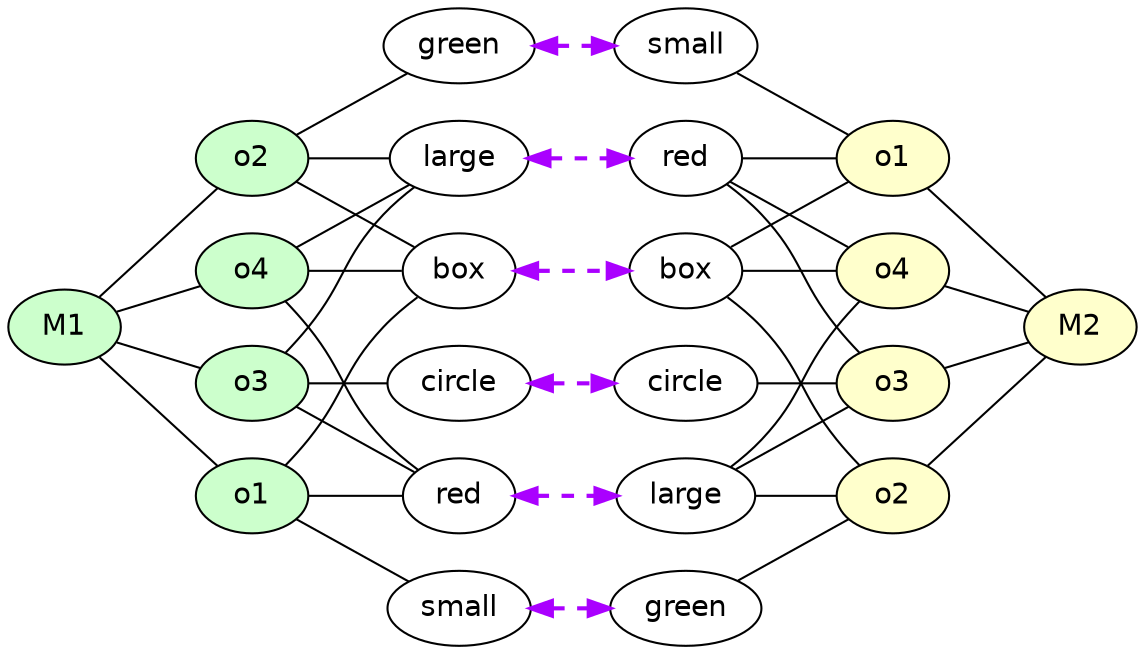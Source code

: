 strict digraph G {
	graph [bb="0,0,531.19,306",
		rankdir=LR
	];
	node [label="\N"];
	M1	 [fillcolor="#CCFFCC",
		fontname=Helvetica,
		height=0.5,
		pos="27,153",
		shape=oval,
		style=filled,
		width=0.75];
	o1_1	 [fillcolor="#CCFFCC",
		fontname=Helvetica,
		height=0.5,
		label=o1,
		pos="117,72",
		shape=oval,
		style=filled,
		width=0.75];
	M1 -> o1_1	 [constraint=true,
		dir=none,
		penwidth=1,
		pos="43.09,138.52 59.371,123.87 84.406,101.33 100.75,86.629"];
	o2_1	 [fillcolor="#CCFFCC",
		fontname=Helvetica,
		height=0.5,
		label=o2,
		pos="117,234",
		shape=oval,
		style=filled,
		width=0.75];
	M1 -> o2_1	 [constraint=true,
		dir=none,
		penwidth=1,
		pos="43.09,167.48 59.371,182.13 84.406,204.67 100.75,219.37"];
	o3_1	 [fillcolor="#CCFFCC",
		fontname=Helvetica,
		height=0.5,
		label=o3,
		pos="117,126",
		shape=oval,
		style=filled,
		width=0.75];
	M1 -> o3_1	 [constraint=true,
		dir=none,
		penwidth=1,
		pos="52.07,145.48 64.657,141.7 79.851,137.14 92.375,133.39"];
	o4_1	 [fillcolor="#CCFFCC",
		fontname=Helvetica,
		height=0.5,
		label=o4,
		pos="117,180",
		shape=oval,
		style=filled,
		width=0.75];
	M1 -> o4_1	 [constraint=true,
		dir=none,
		penwidth=1,
		pos="52.07,160.52 64.657,164.3 79.851,168.86 92.375,172.61"];
	M2	 [fillcolor="#FFFFCC",
		fontname=Helvetica,
		height=0.5,
		pos="504.19,153",
		shape=oval,
		style=filled,
		width=0.75];
	red_1	 [fontname=Helvetica,
		height=0.5,
		label=red,
		pos="213.8,126",
		shape=oval,
		width=0.75];
	o1_1 -> red_1	 [constraint=true,
		dir=none,
		pos="138,83.717 154.24,92.775 176.61,105.25 192.83,114.31"];
	box_1	 [fontname=Helvetica,
		height=0.5,
		label=box,
		pos="213.8,180",
		shape=oval,
		width=0.75];
	o1_1 -> box_1	 [constraint=true,
		dir=none,
		pos="132.97,86.922 136.74,90.724 140.64,94.899 144,99 162.29,121.31 160.5,131.75 180,153 184.47,157.87 189.86,162.58 195.01,166.67"];
	small_1	 [fontname=Helvetica,
		height=0.5,
		label=small,
		pos="213.8,18",
		shape=oval,
		width=0.88464];
	o1_1 -> small_1	 [constraint=true,
		dir=none,
		pos="138,60.283 153.57,51.597 174.78,39.766 190.8,30.827"];
	large_2	 [fontname=Helvetica,
		height=0.5,
		label=large,
		pos="317.39,126",
		shape=oval,
		width=0.86659];
	red_1 -> large_2	 [color="#AA00FF",
		constraint=true,
		dir=both,
		penwidth=2,
		pos="s,241.02,126 e,285.95,126 251.14,126 259.16,126 267.69,126 275.86,126",
		style=dashed];
	o1_2	 [fillcolor="#FFFFCC",
		fontname=Helvetica,
		height=0.5,
		label=o1,
		pos="414.19,234",
		shape=oval,
		style=filled,
		width=0.75];
	o1_2 -> M2	 [constraint=true,
		dir=none,
		penwidth=1,
		pos="430.28,219.52 446.56,204.87 471.59,182.33 487.93,167.63"];
	red_2	 [fontname=Helvetica,
		height=0.5,
		label=red,
		pos="317.39,234",
		shape=oval,
		width=0.75];
	red_2 -> o1_2	 [constraint=true,
		dir=none,
		pos="344.61,234 357.92,234 373.89,234 387.17,234"];
	o3_2	 [fillcolor="#FFFFCC",
		fontname=Helvetica,
		height=0.5,
		label=o3,
		pos="414.19,126",
		shape=oval,
		style=filled,
		width=0.75];
	red_2 -> o3_2	 [constraint=true,
		dir=none,
		pos="336.18,220.67 341.33,216.58 346.72,211.87 351.19,207 370.69,185.75 368.9,175.31 387.19,153 390.55,148.9 394.45,144.72 398.22,140.92"];
	o4_2	 [fillcolor="#FFFFCC",
		fontname=Helvetica,
		height=0.5,
		label=o4,
		pos="414.19,180",
		shape=oval,
		style=filled,
		width=0.75];
	red_2 -> o4_2	 [constraint=true,
		dir=none,
		pos="338.39,222.28 354.63,213.23 377,200.75 393.23,191.69"];
	box_2	 [fontname=Helvetica,
		height=0.5,
		label=box,
		pos="317.39,180",
		shape=oval,
		width=0.75];
	box_1 -> box_2	 [color="#AA00FF",
		constraint=true,
		dir=both,
		penwidth=2,
		pos="s,241.02,180 e,290.35,180 251.07,180 260.51,180 270.64,180 280.07,180",
		style=dashed];
	box_2 -> o1_2	 [constraint=true,
		dir=none,
		pos="338.39,191.72 354.63,200.77 377,213.25 393.23,222.31"];
	o2_2	 [fillcolor="#FFFFCC",
		fontname=Helvetica,
		height=0.5,
		label=o2,
		pos="414.19,72",
		shape=oval,
		style=filled,
		width=0.75];
	box_2 -> o2_2	 [constraint=true,
		dir=none,
		pos="336.18,166.67 341.33,162.58 346.72,157.87 351.19,153 370.69,131.75 368.9,121.31 387.19,99 390.55,94.899 394.45,90.724 398.22,86.922"];
	box_2 -> o4_2	 [constraint=true,
		dir=none,
		pos="344.61,180 357.92,180 373.89,180 387.17,180"];
	green_2	 [fontname=Helvetica,
		height=0.5,
		label=green,
		pos="317.39,18",
		shape=oval,
		width=0.93881];
	small_1 -> green_2	 [color="#AA00FF",
		constraint=true,
		dir=both,
		penwidth=2,
		pos="s,245.72,18 e,283.23,18 255.78,18 261.49,18 267.35,18 273.1,18",
		style=dashed];
	small_2	 [fontname=Helvetica,
		height=0.5,
		label=small,
		pos="317.39,288",
		shape=oval,
		width=0.88464];
	small_2 -> o1_2	 [constraint=true,
		dir=none,
		pos="340.33,275.2 356.43,266.22 377.79,254.31 393.39,245.6"];
	o2_1 -> box_1	 [constraint=true,
		dir=none,
		pos="138,222.28 154.24,213.23 176.61,200.75 192.83,191.69"];
	green_1	 [fontname=Helvetica,
		height=0.5,
		label=green,
		pos="213.8,288",
		shape=oval,
		width=0.93881];
	o2_1 -> green_1	 [constraint=true,
		dir=none,
		pos="138,245.72 153.35,254.28 174.18,265.9 190.11,274.79"];
	large_1	 [fontname=Helvetica,
		height=0.5,
		label=large,
		pos="213.8,234",
		shape=oval,
		width=0.86659];
	o2_1 -> large_1	 [constraint=true,
		dir=none,
		pos="144.22,234 156.08,234 170.04,234 182.34,234"];
	green_1 -> small_2	 [color="#AA00FF",
		constraint=true,
		dir=both,
		penwidth=2,
		pos="s,247.72,288 e,285.5,288 257.96,288 263.74,288 269.66,288 275.4,288",
		style=dashed];
	o2_2 -> M2	 [constraint=true,
		dir=none,
		penwidth=1,
		pos="430.28,86.481 446.56,101.13 471.59,123.67 487.93,138.37"];
	green_2 -> o2_2	 [constraint=true,
		dir=none,
		pos="340.82,31.072 356.83,39.999 377.84,51.724 393.28,60.335"];
	large_1 -> red_2	 [color="#AA00FF",
		constraint=true,
		dir=both,
		penwidth=2,
		pos="s,245.16,234 e,290.34,234 255.28,234 263.49,234 272.05,234 280.11,234",
		style=dashed];
	large_2 -> o2_2	 [constraint=true,
		dir=none,
		pos="339.84,113.48 355.93,104.5 377.44,92.501 393.18,83.717"];
	large_2 -> o3_2	 [constraint=true,
		dir=none,
		pos="348.82,126 361.18,126 375.24,126 387.14,126"];
	large_2 -> o4_2	 [constraint=true,
		dir=none,
		pos="339.84,138.52 355.93,147.5 377.44,159.5 393.18,168.28"];
	o3_1 -> red_1	 [constraint=true,
		dir=none,
		pos="144.22,126 157.53,126 173.5,126 186.78,126"];
	o3_1 -> large_1	 [constraint=true,
		dir=none,
		pos="132.97,140.92 136.74,144.72 140.64,148.9 144,153 162.29,175.31 160.5,185.75 180,207 184.16,211.54 189.13,215.94 193.95,219.83"];
	circle_1	 [fontname=Helvetica,
		height=0.5,
		label=circle,
		pos="213.8,72",
		shape=oval,
		width=0.88464];
	o3_1 -> circle_1	 [constraint=true,
		dir=none,
		pos="138,114.28 153.57,105.6 174.78,93.766 190.8,84.827"];
	o3_2 -> M2	 [constraint=true,
		dir=none,
		penwidth=1,
		pos="439.26,133.52 451.84,137.3 467.04,141.86 479.56,145.61"];
	circle_2	 [fontname=Helvetica,
		height=0.5,
		label=circle,
		pos="317.39,72",
		shape=oval,
		width=0.88464];
	circle_1 -> circle_2	 [color="#AA00FF",
		constraint=true,
		dir=both,
		penwidth=2,
		pos="s,245.72,72 e,285.39,72 255.78,72 262.11,72 268.64,72 274.98,72",
		style=dashed];
	circle_2 -> o3_2	 [constraint=true,
		dir=none,
		pos="340.33,84.797 356.43,93.78 377.79,105.69 393.39,114.4"];
	o4_1 -> red_1	 [constraint=true,
		dir=none,
		pos="138,168.28 154.24,159.23 176.61,146.75 192.83,137.69"];
	o4_1 -> box_1	 [constraint=true,
		dir=none,
		pos="144.22,180 157.53,180 173.5,180 186.78,180"];
	o4_1 -> large_1	 [constraint=true,
		dir=none,
		pos="138,191.72 153.68,200.46 175.08,212.4 191.15,221.36"];
	o4_2 -> M2	 [constraint=true,
		dir=none,
		penwidth=1,
		pos="439.26,172.48 451.84,168.7 467.04,164.14 479.56,160.39"];
}

